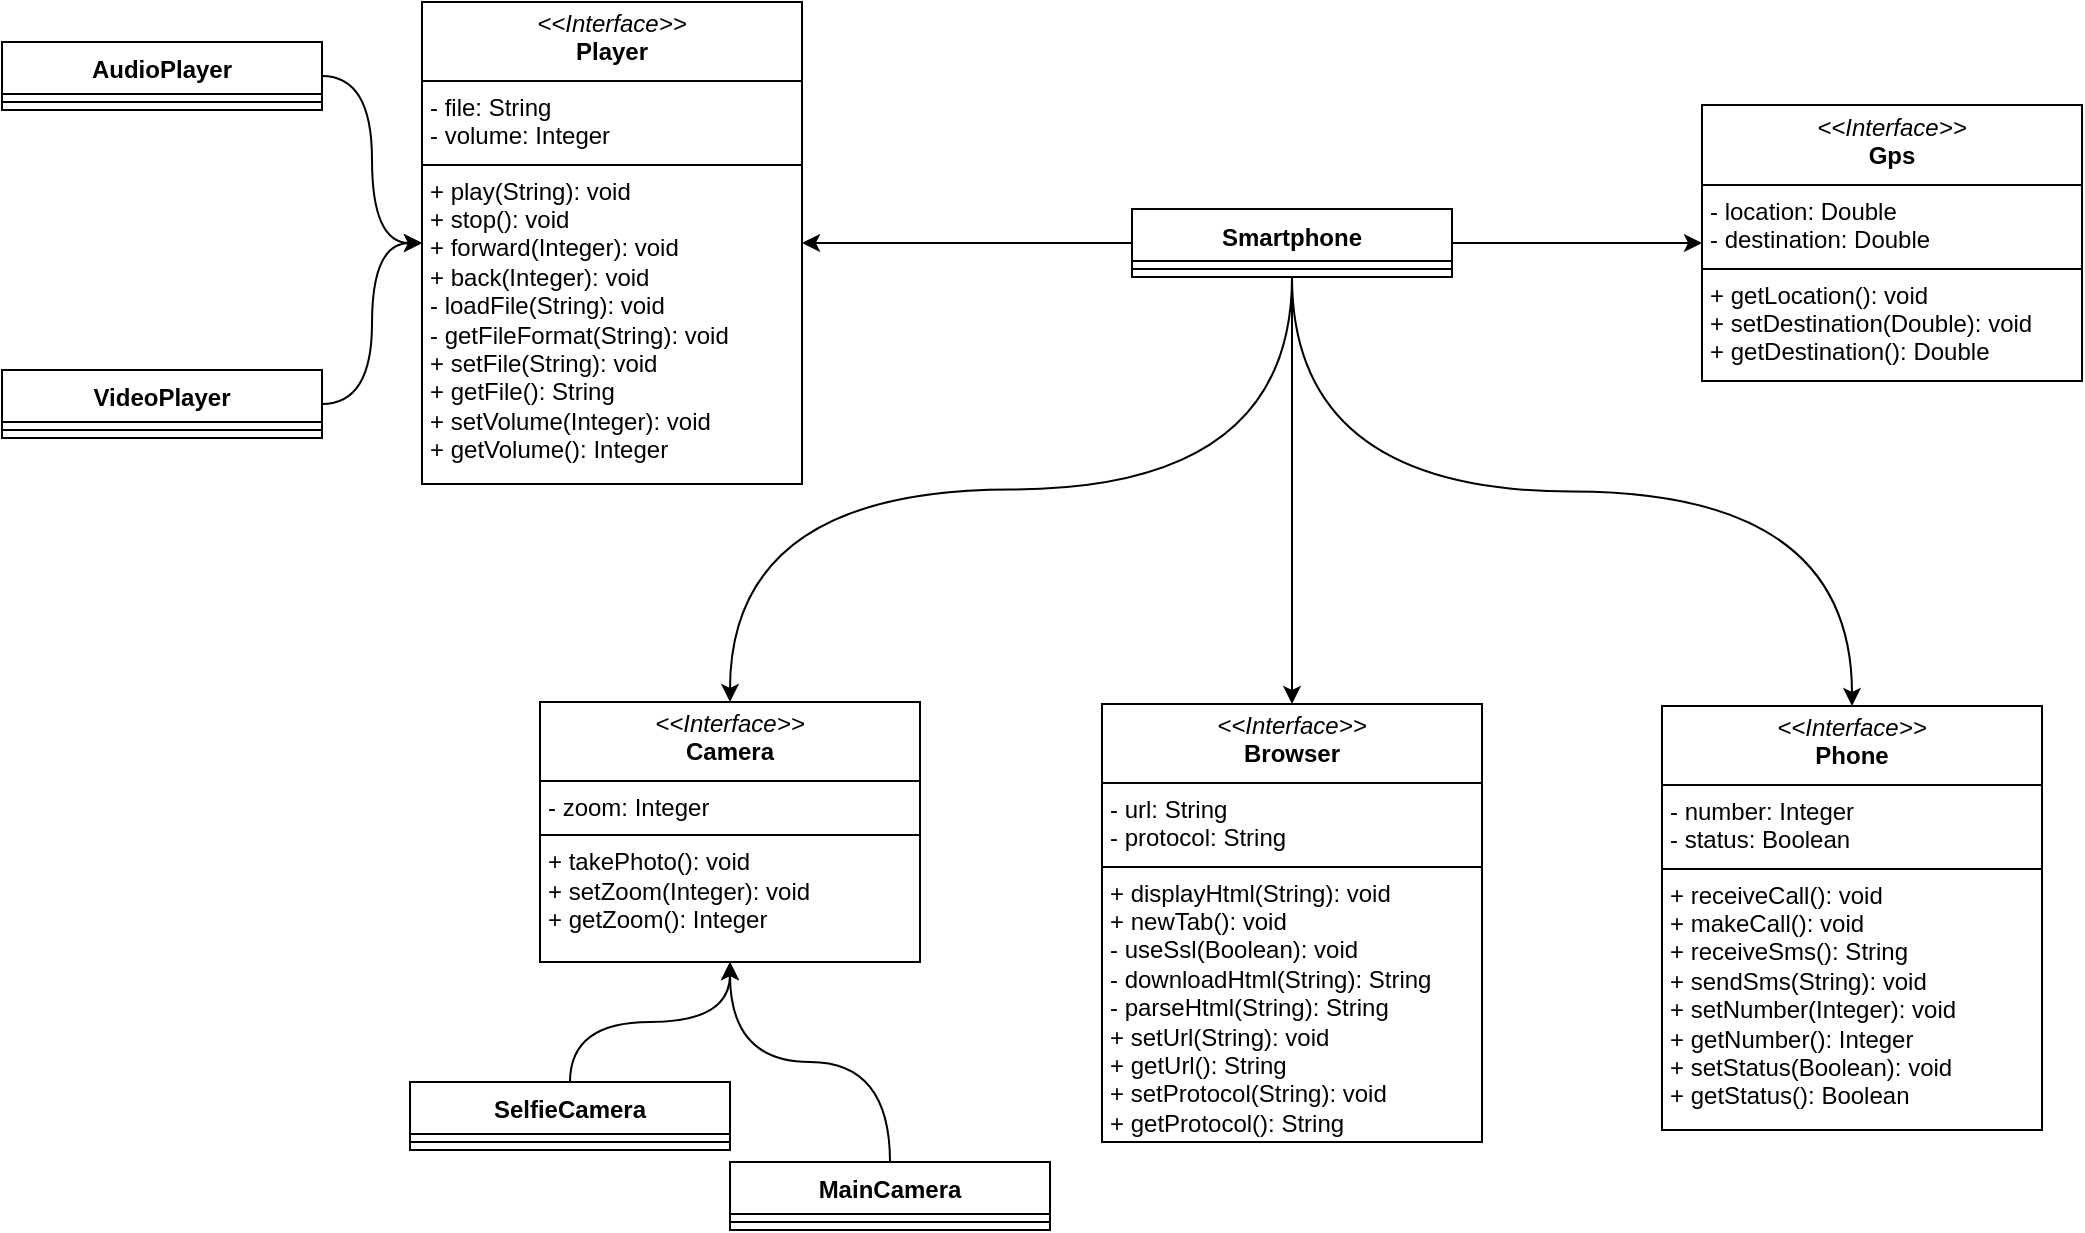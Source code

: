 <mxfile version="24.4.0" type="device">
  <diagram name="Página-1" id="2-H8GcumEE8VqU0q5nie">
    <mxGraphModel dx="1204" dy="920" grid="1" gridSize="10" guides="1" tooltips="1" connect="1" arrows="1" fold="1" page="1" pageScale="1" pageWidth="1169" pageHeight="827" math="0" shadow="0">
      <root>
        <mxCell id="0" />
        <mxCell id="1" parent="0" />
        <mxCell id="vtbmbtlyJD-f1YBdOLuC-31" value="&lt;p style=&quot;margin:0px;margin-top:4px;text-align:center;&quot;&gt;&lt;i&gt;&amp;lt;&amp;lt;Interface&amp;gt;&amp;gt;&lt;/i&gt;&lt;br&gt;&lt;b&gt;Player&lt;/b&gt;&lt;/p&gt;&lt;hr size=&quot;1&quot; style=&quot;border-style:solid;&quot;&gt;&lt;p style=&quot;margin:0px;margin-left:4px;&quot;&gt;- file: String&lt;br&gt;&lt;/p&gt;&lt;p style=&quot;margin:0px;margin-left:4px;&quot;&gt;- volume: Integer&lt;/p&gt;&lt;hr size=&quot;1&quot; style=&quot;border-style:solid;&quot;&gt;&lt;p style=&quot;margin:0px;margin-left:4px;&quot;&gt;+ play(String): void&lt;/p&gt;&lt;p style=&quot;margin:0px;margin-left:4px;&quot;&gt;+ stop(): void&lt;/p&gt;&lt;p style=&quot;margin:0px;margin-left:4px;&quot;&gt;+ forward(Integer): void&lt;/p&gt;&lt;p style=&quot;margin:0px;margin-left:4px;&quot;&gt;+ back(Integer): void&lt;/p&gt;&lt;p style=&quot;margin:0px;margin-left:4px;&quot;&gt;- loadFile(String): void&lt;/p&gt;&lt;p style=&quot;margin:0px;margin-left:4px;&quot;&gt;- getFileFormat(String): void&lt;/p&gt;&lt;p style=&quot;margin:0px;margin-left:4px;&quot;&gt;+ setFile(String): void&lt;/p&gt;&lt;p style=&quot;margin:0px;margin-left:4px;&quot;&gt;+ getFile(): String&lt;br&gt;+ setVolume(Integer): void&lt;/p&gt;&lt;p style=&quot;margin:0px;margin-left:4px;&quot;&gt;+ getVolume(): Integer&lt;/p&gt;" style="verticalAlign=top;align=left;overflow=fill;html=1;whiteSpace=wrap;" vertex="1" parent="1">
          <mxGeometry x="260" y="90" width="190" height="241" as="geometry" />
        </mxCell>
        <mxCell id="vtbmbtlyJD-f1YBdOLuC-32" value="&lt;p style=&quot;margin:0px;margin-top:4px;text-align:center;&quot;&gt;&lt;i&gt;&amp;lt;&amp;lt;Interface&amp;gt;&amp;gt;&lt;/i&gt;&lt;br&gt;&lt;b&gt;Camera&lt;/b&gt;&lt;/p&gt;&lt;hr size=&quot;1&quot; style=&quot;border-style:solid;&quot;&gt;&lt;p style=&quot;margin:0px;margin-left:4px;&quot;&gt;- zoom: Integer&lt;/p&gt;&lt;hr size=&quot;1&quot; style=&quot;border-style:solid;&quot;&gt;&lt;p style=&quot;margin:0px;margin-left:4px;&quot;&gt;+ takePhoto(): void&lt;br&gt;+ setZoom(Integer): void&lt;/p&gt;&lt;p style=&quot;margin:0px;margin-left:4px;&quot;&gt;+ getZoom(): Integer&lt;/p&gt;" style="verticalAlign=top;align=left;overflow=fill;html=1;whiteSpace=wrap;" vertex="1" parent="1">
          <mxGeometry x="319" y="440" width="190" height="130" as="geometry" />
        </mxCell>
        <mxCell id="vtbmbtlyJD-f1YBdOLuC-66" style="edgeStyle=orthogonalEdgeStyle;curved=1;rounded=0;orthogonalLoop=1;jettySize=auto;html=1;exitX=0.5;exitY=0;exitDx=0;exitDy=0;entryX=0.5;entryY=1;entryDx=0;entryDy=0;" edge="1" parent="1" source="vtbmbtlyJD-f1YBdOLuC-34" target="vtbmbtlyJD-f1YBdOLuC-32">
          <mxGeometry relative="1" as="geometry">
            <mxPoint x="360" y="580" as="targetPoint" />
          </mxGeometry>
        </mxCell>
        <mxCell id="vtbmbtlyJD-f1YBdOLuC-34" value="SelfieCamera" style="swimlane;fontStyle=1;align=center;verticalAlign=top;childLayout=stackLayout;horizontal=1;startSize=26;horizontalStack=0;resizeParent=1;resizeParentMax=0;resizeLast=0;collapsible=1;marginBottom=0;whiteSpace=wrap;html=1;" vertex="1" parent="1">
          <mxGeometry x="254" y="630" width="160" height="34" as="geometry" />
        </mxCell>
        <mxCell id="vtbmbtlyJD-f1YBdOLuC-36" value="" style="line;strokeWidth=1;fillColor=none;align=left;verticalAlign=middle;spacingTop=-1;spacingLeft=3;spacingRight=3;rotatable=0;labelPosition=right;points=[];portConstraint=eastwest;strokeColor=inherit;" vertex="1" parent="vtbmbtlyJD-f1YBdOLuC-34">
          <mxGeometry y="26" width="160" height="8" as="geometry" />
        </mxCell>
        <mxCell id="vtbmbtlyJD-f1YBdOLuC-65" style="edgeStyle=orthogonalEdgeStyle;curved=1;rounded=0;orthogonalLoop=1;jettySize=auto;html=1;exitX=0.5;exitY=0;exitDx=0;exitDy=0;entryX=0.5;entryY=1;entryDx=0;entryDy=0;" edge="1" parent="1" source="vtbmbtlyJD-f1YBdOLuC-38" target="vtbmbtlyJD-f1YBdOLuC-32">
          <mxGeometry relative="1" as="geometry" />
        </mxCell>
        <mxCell id="vtbmbtlyJD-f1YBdOLuC-38" value="MainCamera" style="swimlane;fontStyle=1;align=center;verticalAlign=top;childLayout=stackLayout;horizontal=1;startSize=26;horizontalStack=0;resizeParent=1;resizeParentMax=0;resizeLast=0;collapsible=1;marginBottom=0;whiteSpace=wrap;html=1;" vertex="1" parent="1">
          <mxGeometry x="414" y="670" width="160" height="34" as="geometry" />
        </mxCell>
        <mxCell id="vtbmbtlyJD-f1YBdOLuC-39" value="" style="line;strokeWidth=1;fillColor=none;align=left;verticalAlign=middle;spacingTop=-1;spacingLeft=3;spacingRight=3;rotatable=0;labelPosition=right;points=[];portConstraint=eastwest;strokeColor=inherit;" vertex="1" parent="vtbmbtlyJD-f1YBdOLuC-38">
          <mxGeometry y="26" width="160" height="8" as="geometry" />
        </mxCell>
        <mxCell id="vtbmbtlyJD-f1YBdOLuC-68" style="edgeStyle=orthogonalEdgeStyle;curved=1;rounded=0;orthogonalLoop=1;jettySize=auto;html=1;exitX=1;exitY=0.5;exitDx=0;exitDy=0;entryX=0;entryY=0.5;entryDx=0;entryDy=0;" edge="1" parent="1" source="vtbmbtlyJD-f1YBdOLuC-40" target="vtbmbtlyJD-f1YBdOLuC-31">
          <mxGeometry relative="1" as="geometry">
            <mxPoint x="80" y="670" as="targetPoint" />
          </mxGeometry>
        </mxCell>
        <mxCell id="vtbmbtlyJD-f1YBdOLuC-40" value="AudioPlayer" style="swimlane;fontStyle=1;align=center;verticalAlign=top;childLayout=stackLayout;horizontal=1;startSize=26;horizontalStack=0;resizeParent=1;resizeParentMax=0;resizeLast=0;collapsible=1;marginBottom=0;whiteSpace=wrap;html=1;" vertex="1" parent="1">
          <mxGeometry x="50" y="110" width="160" height="34" as="geometry" />
        </mxCell>
        <mxCell id="vtbmbtlyJD-f1YBdOLuC-41" value="" style="line;strokeWidth=1;fillColor=none;align=left;verticalAlign=middle;spacingTop=-1;spacingLeft=3;spacingRight=3;rotatable=0;labelPosition=right;points=[];portConstraint=eastwest;strokeColor=inherit;" vertex="1" parent="vtbmbtlyJD-f1YBdOLuC-40">
          <mxGeometry y="26" width="160" height="8" as="geometry" />
        </mxCell>
        <mxCell id="vtbmbtlyJD-f1YBdOLuC-67" style="edgeStyle=orthogonalEdgeStyle;curved=1;rounded=0;orthogonalLoop=1;jettySize=auto;html=1;exitX=1;exitY=0.5;exitDx=0;exitDy=0;entryX=0;entryY=0.5;entryDx=0;entryDy=0;" edge="1" parent="1" source="vtbmbtlyJD-f1YBdOLuC-42" target="vtbmbtlyJD-f1YBdOLuC-31">
          <mxGeometry relative="1" as="geometry" />
        </mxCell>
        <mxCell id="vtbmbtlyJD-f1YBdOLuC-42" value="VideoPlayer" style="swimlane;fontStyle=1;align=center;verticalAlign=top;childLayout=stackLayout;horizontal=1;startSize=26;horizontalStack=0;resizeParent=1;resizeParentMax=0;resizeLast=0;collapsible=1;marginBottom=0;whiteSpace=wrap;html=1;" vertex="1" parent="1">
          <mxGeometry x="50" y="274" width="160" height="34" as="geometry" />
        </mxCell>
        <mxCell id="vtbmbtlyJD-f1YBdOLuC-43" value="" style="line;strokeWidth=1;fillColor=none;align=left;verticalAlign=middle;spacingTop=-1;spacingLeft=3;spacingRight=3;rotatable=0;labelPosition=right;points=[];portConstraint=eastwest;strokeColor=inherit;" vertex="1" parent="vtbmbtlyJD-f1YBdOLuC-42">
          <mxGeometry y="26" width="160" height="8" as="geometry" />
        </mxCell>
        <mxCell id="vtbmbtlyJD-f1YBdOLuC-44" style="edgeStyle=orthogonalEdgeStyle;rounded=0;orthogonalLoop=1;jettySize=auto;html=1;exitX=0.5;exitY=1;exitDx=0;exitDy=0;" edge="1" parent="1" source="vtbmbtlyJD-f1YBdOLuC-32" target="vtbmbtlyJD-f1YBdOLuC-32">
          <mxGeometry relative="1" as="geometry" />
        </mxCell>
        <mxCell id="vtbmbtlyJD-f1YBdOLuC-46" value="&lt;p style=&quot;margin:0px;margin-top:4px;text-align:center;&quot;&gt;&lt;i&gt;&amp;lt;&amp;lt;Interface&amp;gt;&amp;gt;&lt;/i&gt;&lt;br&gt;&lt;b&gt;Browser&lt;/b&gt;&lt;/p&gt;&lt;hr size=&quot;1&quot; style=&quot;border-style:solid;&quot;&gt;&lt;p style=&quot;margin:0px;margin-left:4px;&quot;&gt;- url: String&lt;br&gt;- protocol: String&lt;/p&gt;&lt;hr size=&quot;1&quot; style=&quot;border-style:solid;&quot;&gt;&lt;p style=&quot;margin:0px;margin-left:4px;&quot;&gt;+ displayHtml(String): void&lt;br&gt;&lt;/p&gt;&lt;p style=&quot;margin:0px;margin-left:4px;&quot;&gt;+ newTab(): void&lt;/p&gt;&lt;p style=&quot;margin:0px;margin-left:4px;&quot;&gt;- useSsl(Boolean): void&lt;/p&gt;&lt;p style=&quot;margin:0px;margin-left:4px;&quot;&gt;- downloadHtml(String): String&lt;/p&gt;&lt;p style=&quot;margin:0px;margin-left:4px;&quot;&gt;- parseHtml(String): String&lt;/p&gt;&lt;p style=&quot;margin:0px;margin-left:4px;&quot;&gt;+ setUrl(String): void&lt;/p&gt;&lt;p style=&quot;margin:0px;margin-left:4px;&quot;&gt;+ getUrl(): String&lt;/p&gt;&lt;p style=&quot;margin:0px;margin-left:4px;&quot;&gt;+ setProtocol(String): void&lt;/p&gt;&lt;p style=&quot;margin:0px;margin-left:4px;&quot;&gt;+ getProtocol(): String&lt;/p&gt;" style="verticalAlign=top;align=left;overflow=fill;html=1;whiteSpace=wrap;" vertex="1" parent="1">
          <mxGeometry x="600" y="441" width="190" height="219" as="geometry" />
        </mxCell>
        <mxCell id="vtbmbtlyJD-f1YBdOLuC-47" value="&lt;p style=&quot;margin:0px;margin-top:4px;text-align:center;&quot;&gt;&lt;i&gt;&amp;lt;&amp;lt;Interface&amp;gt;&amp;gt;&lt;/i&gt;&lt;br&gt;&lt;b&gt;Phone&lt;/b&gt;&lt;/p&gt;&lt;hr size=&quot;1&quot; style=&quot;border-style:solid;&quot;&gt;&lt;p style=&quot;margin:0px;margin-left:4px;&quot;&gt;- number: Integer&lt;/p&gt;&lt;p style=&quot;margin:0px;margin-left:4px;&quot;&gt;- status: Boolean&lt;/p&gt;&lt;hr size=&quot;1&quot; style=&quot;border-style:solid;&quot;&gt;&lt;p style=&quot;margin:0px;margin-left:4px;&quot;&gt;+ receiveCall(): void&lt;/p&gt;&lt;p style=&quot;margin:0px;margin-left:4px;&quot;&gt;+ makeCall(): void&lt;/p&gt;&lt;p style=&quot;margin:0px;margin-left:4px;&quot;&gt;+ receiveSms(): String&lt;/p&gt;&lt;p style=&quot;margin:0px;margin-left:4px;&quot;&gt;+ sendSms(String): void&amp;nbsp;&lt;br&gt;+ setNumber(Integer): void&lt;/p&gt;&lt;p style=&quot;margin:0px;margin-left:4px;&quot;&gt;+ getNumber(): Integer&lt;/p&gt;&lt;p style=&quot;margin:0px;margin-left:4px;&quot;&gt;+ setStatus(Boolean): void&lt;/p&gt;&lt;p style=&quot;margin:0px;margin-left:4px;&quot;&gt;+ getStatus(): Boolean&lt;/p&gt;" style="verticalAlign=top;align=left;overflow=fill;html=1;whiteSpace=wrap;" vertex="1" parent="1">
          <mxGeometry x="880" y="442" width="190" height="212" as="geometry" />
        </mxCell>
        <mxCell id="vtbmbtlyJD-f1YBdOLuC-48" style="edgeStyle=orthogonalEdgeStyle;rounded=0;orthogonalLoop=1;jettySize=auto;html=1;exitX=0.5;exitY=1;exitDx=0;exitDy=0;" edge="1" parent="1" source="vtbmbtlyJD-f1YBdOLuC-47" target="vtbmbtlyJD-f1YBdOLuC-47">
          <mxGeometry relative="1" as="geometry" />
        </mxCell>
        <mxCell id="vtbmbtlyJD-f1YBdOLuC-49" value="&lt;p style=&quot;margin:0px;margin-top:4px;text-align:center;&quot;&gt;&lt;i&gt;&amp;lt;&amp;lt;Interface&amp;gt;&amp;gt;&lt;/i&gt;&lt;br&gt;&lt;b&gt;Gps&lt;/b&gt;&lt;/p&gt;&lt;hr size=&quot;1&quot; style=&quot;border-style:solid;&quot;&gt;&lt;p style=&quot;margin:0px;margin-left:4px;&quot;&gt;- location: Double&lt;/p&gt;&lt;p style=&quot;margin:0px;margin-left:4px;&quot;&gt;- destination: Double&lt;/p&gt;&lt;hr size=&quot;1&quot; style=&quot;border-style:solid;&quot;&gt;&lt;p style=&quot;margin:0px;margin-left:4px;&quot;&gt;+ getLocation(): void&lt;/p&gt;&lt;p style=&quot;margin:0px;margin-left:4px;&quot;&gt;+ setDestination(Double): void&lt;/p&gt;&lt;p style=&quot;margin:0px;margin-left:4px;&quot;&gt;+ getDestination(): Double&lt;/p&gt;" style="verticalAlign=top;align=left;overflow=fill;html=1;whiteSpace=wrap;" vertex="1" parent="1">
          <mxGeometry x="900" y="141.5" width="190" height="138" as="geometry" />
        </mxCell>
        <mxCell id="vtbmbtlyJD-f1YBdOLuC-50" style="edgeStyle=orthogonalEdgeStyle;rounded=0;orthogonalLoop=1;jettySize=auto;html=1;exitX=0.5;exitY=1;exitDx=0;exitDy=0;" edge="1" parent="1" source="vtbmbtlyJD-f1YBdOLuC-49" target="vtbmbtlyJD-f1YBdOLuC-49">
          <mxGeometry relative="1" as="geometry" />
        </mxCell>
        <mxCell id="vtbmbtlyJD-f1YBdOLuC-55" style="edgeStyle=orthogonalEdgeStyle;curved=1;rounded=0;orthogonalLoop=1;jettySize=auto;html=1;exitX=0;exitY=0.5;exitDx=0;exitDy=0;entryX=1;entryY=0.5;entryDx=0;entryDy=0;" edge="1" parent="1" source="vtbmbtlyJD-f1YBdOLuC-51" target="vtbmbtlyJD-f1YBdOLuC-31">
          <mxGeometry relative="1" as="geometry" />
        </mxCell>
        <mxCell id="vtbmbtlyJD-f1YBdOLuC-56" style="edgeStyle=orthogonalEdgeStyle;curved=1;rounded=0;orthogonalLoop=1;jettySize=auto;html=1;exitX=0.5;exitY=1;exitDx=0;exitDy=0;entryX=0.5;entryY=0;entryDx=0;entryDy=0;" edge="1" parent="1" source="vtbmbtlyJD-f1YBdOLuC-51" target="vtbmbtlyJD-f1YBdOLuC-32">
          <mxGeometry relative="1" as="geometry" />
        </mxCell>
        <mxCell id="vtbmbtlyJD-f1YBdOLuC-57" style="edgeStyle=orthogonalEdgeStyle;curved=1;rounded=0;orthogonalLoop=1;jettySize=auto;html=1;exitX=0.5;exitY=1;exitDx=0;exitDy=0;entryX=0.5;entryY=0;entryDx=0;entryDy=0;" edge="1" parent="1" source="vtbmbtlyJD-f1YBdOLuC-51" target="vtbmbtlyJD-f1YBdOLuC-46">
          <mxGeometry relative="1" as="geometry" />
        </mxCell>
        <mxCell id="vtbmbtlyJD-f1YBdOLuC-58" style="edgeStyle=orthogonalEdgeStyle;curved=1;rounded=0;orthogonalLoop=1;jettySize=auto;html=1;exitX=0.5;exitY=1;exitDx=0;exitDy=0;entryX=0.5;entryY=0;entryDx=0;entryDy=0;" edge="1" parent="1" source="vtbmbtlyJD-f1YBdOLuC-51" target="vtbmbtlyJD-f1YBdOLuC-47">
          <mxGeometry relative="1" as="geometry" />
        </mxCell>
        <mxCell id="vtbmbtlyJD-f1YBdOLuC-59" style="edgeStyle=orthogonalEdgeStyle;curved=1;rounded=0;orthogonalLoop=1;jettySize=auto;html=1;exitX=1;exitY=0.5;exitDx=0;exitDy=0;entryX=0;entryY=0.5;entryDx=0;entryDy=0;" edge="1" parent="1" source="vtbmbtlyJD-f1YBdOLuC-51" target="vtbmbtlyJD-f1YBdOLuC-49">
          <mxGeometry relative="1" as="geometry" />
        </mxCell>
        <mxCell id="vtbmbtlyJD-f1YBdOLuC-51" value="Smartphone" style="swimlane;fontStyle=1;align=center;verticalAlign=top;childLayout=stackLayout;horizontal=1;startSize=26;horizontalStack=0;resizeParent=1;resizeParentMax=0;resizeLast=0;collapsible=1;marginBottom=0;whiteSpace=wrap;html=1;" vertex="1" parent="1">
          <mxGeometry x="615" y="193.5" width="160" height="34" as="geometry" />
        </mxCell>
        <mxCell id="vtbmbtlyJD-f1YBdOLuC-53" value="" style="line;strokeWidth=1;fillColor=none;align=left;verticalAlign=middle;spacingTop=-1;spacingLeft=3;spacingRight=3;rotatable=0;labelPosition=right;points=[];portConstraint=eastwest;strokeColor=inherit;" vertex="1" parent="vtbmbtlyJD-f1YBdOLuC-51">
          <mxGeometry y="26" width="160" height="8" as="geometry" />
        </mxCell>
      </root>
    </mxGraphModel>
  </diagram>
</mxfile>
